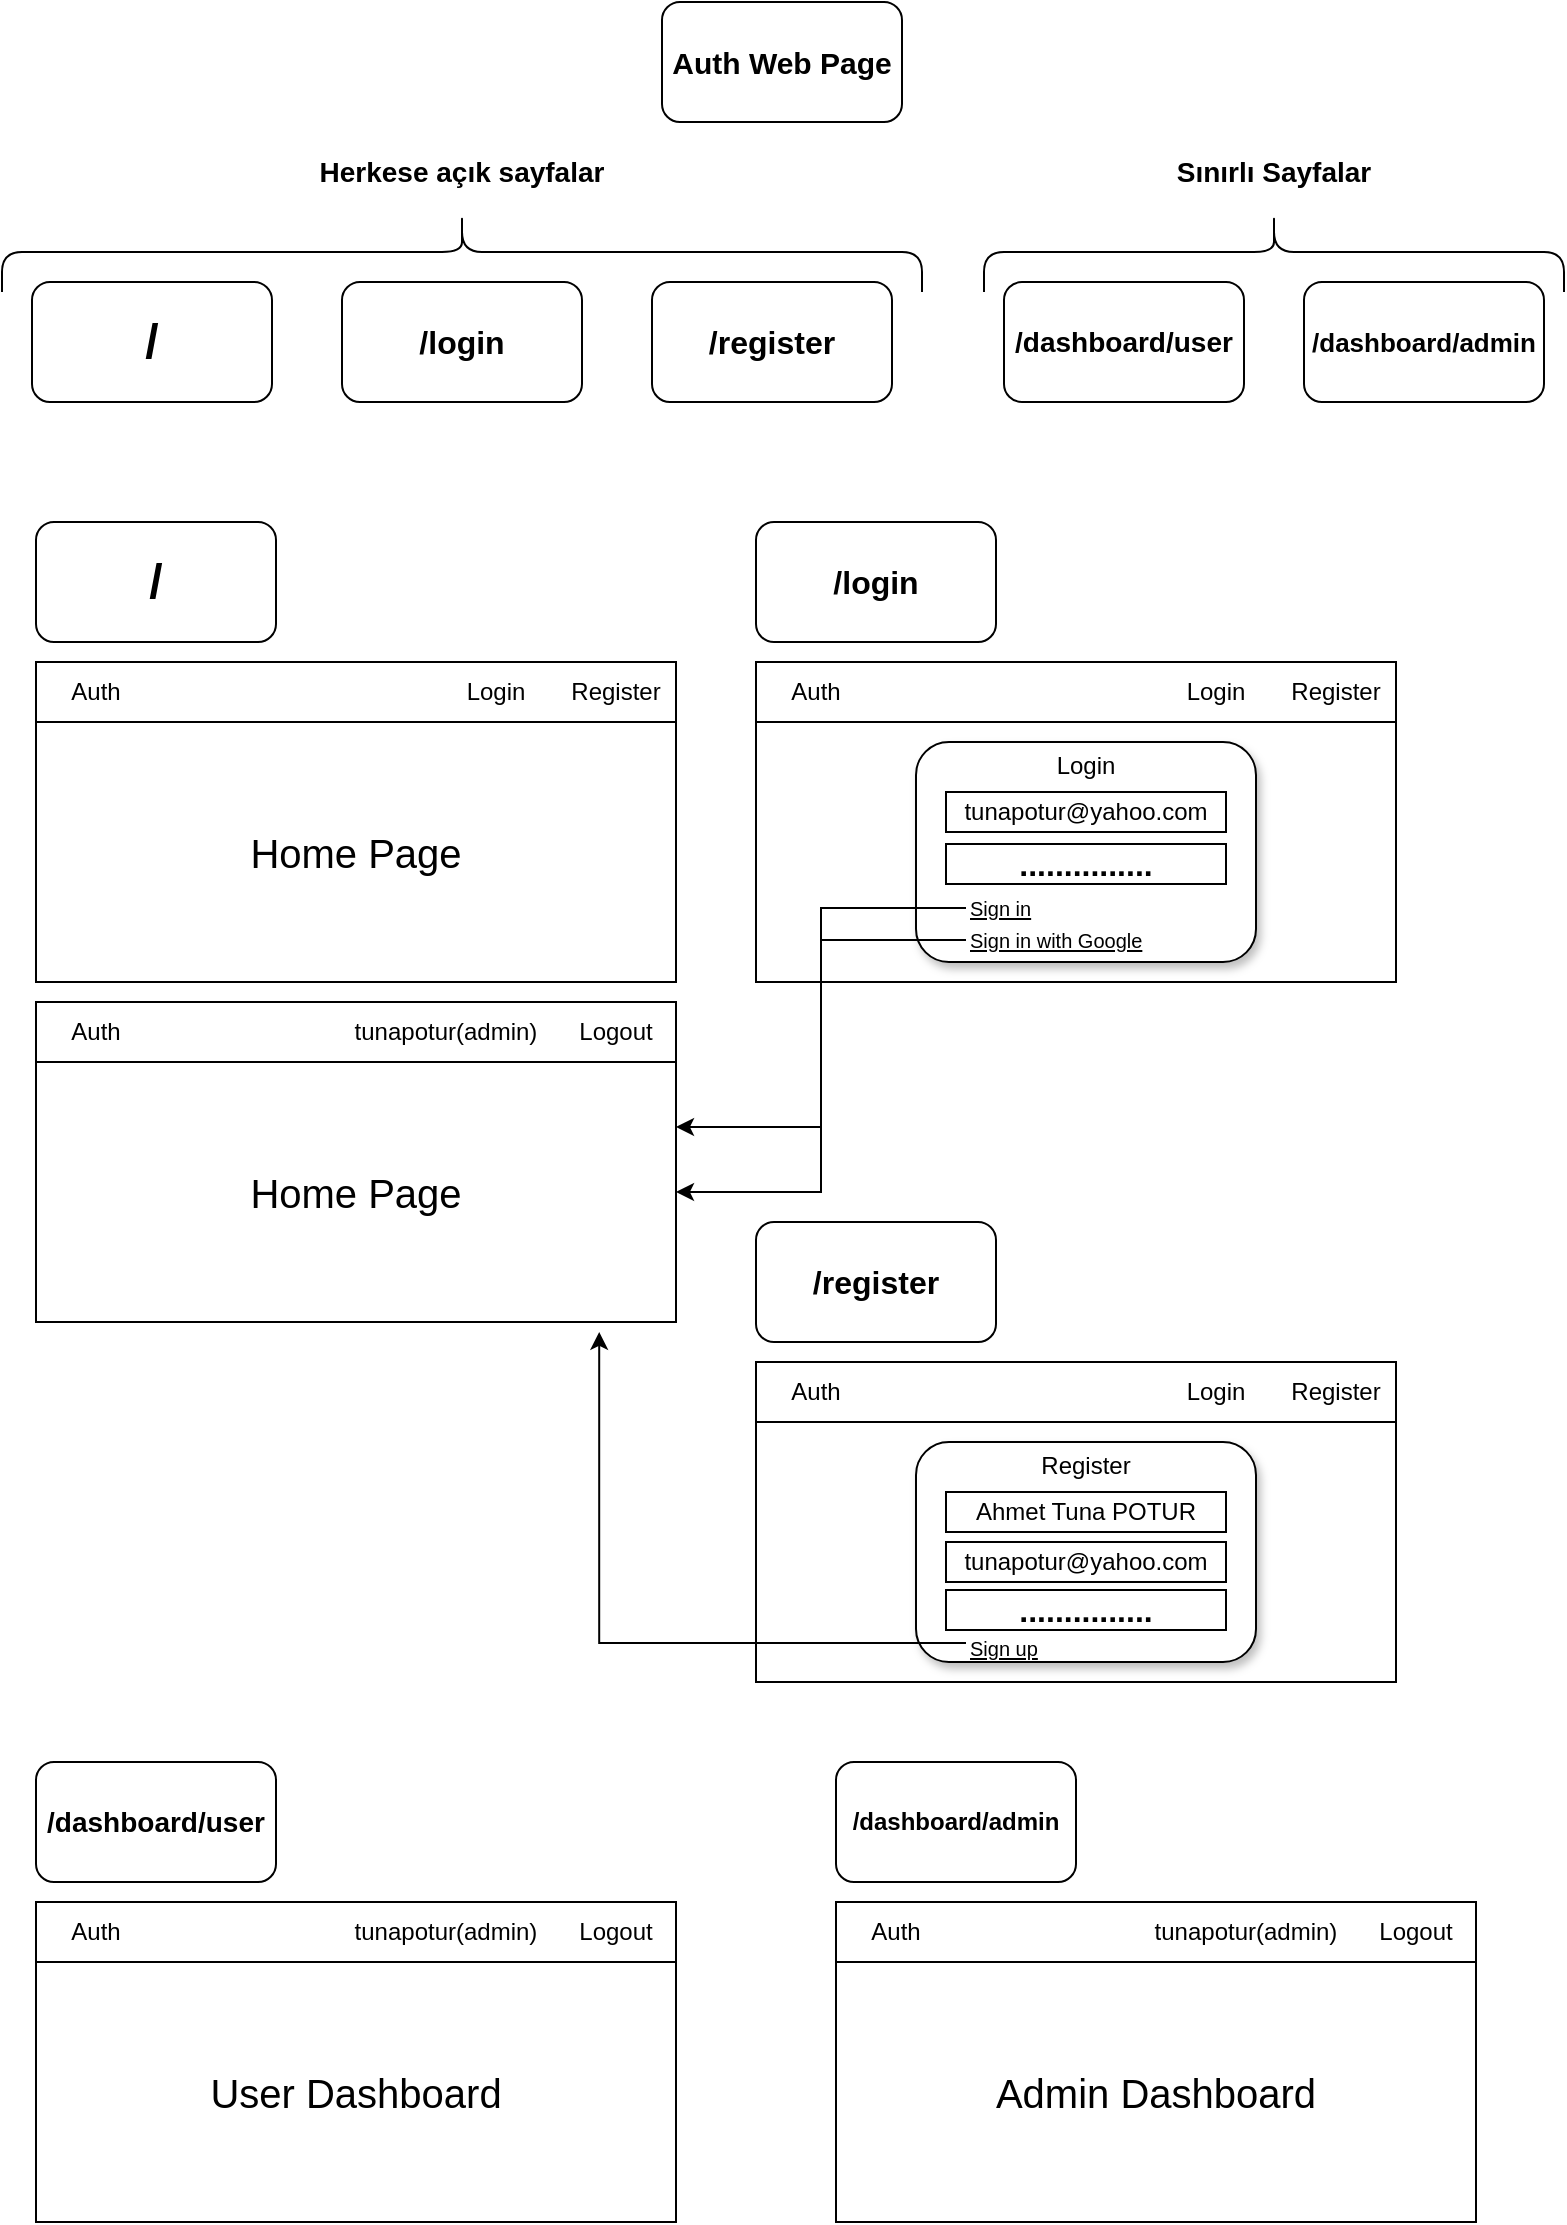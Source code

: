 <mxfile version="22.1.16" type="device">
  <diagram name="Sayfa -1" id="1ImJAHQWPhRdcTYtZyvj">
    <mxGraphModel dx="1230" dy="898" grid="1" gridSize="10" guides="1" tooltips="1" connect="1" arrows="1" fold="1" page="1" pageScale="1" pageWidth="827" pageHeight="1169" math="0" shadow="0">
      <root>
        <mxCell id="0" />
        <mxCell id="1" parent="0" />
        <mxCell id="h4Z7qwtgpss5aSs0_x4U-1" value="Auth Web Page" style="rounded=1;whiteSpace=wrap;html=1;fontSize=15;fontStyle=1" vertex="1" parent="1">
          <mxGeometry x="353" y="40" width="120" height="60" as="geometry" />
        </mxCell>
        <mxCell id="h4Z7qwtgpss5aSs0_x4U-22" value="" style="group" vertex="1" connectable="0" parent="1">
          <mxGeometry x="23" y="145" width="460" height="95.0" as="geometry" />
        </mxCell>
        <mxCell id="h4Z7qwtgpss5aSs0_x4U-17" value="" style="shape=curlyBracket;whiteSpace=wrap;html=1;rounded=1;labelPosition=left;verticalLabelPosition=middle;align=right;verticalAlign=middle;rotation=90;" vertex="1" parent="h4Z7qwtgpss5aSs0_x4U-22">
          <mxGeometry x="210" y="-210" width="40" height="460" as="geometry" />
        </mxCell>
        <mxCell id="h4Z7qwtgpss5aSs0_x4U-20" value="" style="group" vertex="1" connectable="0" parent="h4Z7qwtgpss5aSs0_x4U-22">
          <mxGeometry x="15" y="35.0" width="430" height="60" as="geometry" />
        </mxCell>
        <mxCell id="h4Z7qwtgpss5aSs0_x4U-2" value="/" style="whiteSpace=wrap;html=1;rounded=1;fontSize=24;fontStyle=1" vertex="1" parent="h4Z7qwtgpss5aSs0_x4U-20">
          <mxGeometry width="120" height="60" as="geometry" />
        </mxCell>
        <mxCell id="h4Z7qwtgpss5aSs0_x4U-4" value="/register" style="whiteSpace=wrap;html=1;rounded=1;fontSize=16;fontStyle=1" vertex="1" parent="h4Z7qwtgpss5aSs0_x4U-20">
          <mxGeometry x="310" width="120" height="60" as="geometry" />
        </mxCell>
        <mxCell id="h4Z7qwtgpss5aSs0_x4U-9" value="/login" style="whiteSpace=wrap;html=1;rounded=1;fontSize=16;fontStyle=1" vertex="1" parent="h4Z7qwtgpss5aSs0_x4U-20">
          <mxGeometry x="155" width="120" height="60" as="geometry" />
        </mxCell>
        <mxCell id="h4Z7qwtgpss5aSs0_x4U-23" value="" style="group" vertex="1" connectable="0" parent="1">
          <mxGeometry x="514" y="145" width="290" height="95" as="geometry" />
        </mxCell>
        <mxCell id="h4Z7qwtgpss5aSs0_x4U-19" value="" style="shape=curlyBracket;whiteSpace=wrap;html=1;rounded=1;labelPosition=left;verticalLabelPosition=middle;align=right;verticalAlign=middle;rotation=90;" vertex="1" parent="h4Z7qwtgpss5aSs0_x4U-23">
          <mxGeometry x="125" y="-125" width="40" height="290" as="geometry" />
        </mxCell>
        <mxCell id="h4Z7qwtgpss5aSs0_x4U-21" value="" style="group" vertex="1" connectable="0" parent="h4Z7qwtgpss5aSs0_x4U-23">
          <mxGeometry x="10" y="35" width="270" height="60" as="geometry" />
        </mxCell>
        <mxCell id="h4Z7qwtgpss5aSs0_x4U-7" value="/dashboard/user" style="whiteSpace=wrap;html=1;rounded=1;fontSize=14;fontStyle=1" vertex="1" parent="h4Z7qwtgpss5aSs0_x4U-21">
          <mxGeometry width="120" height="60" as="geometry" />
        </mxCell>
        <mxCell id="h4Z7qwtgpss5aSs0_x4U-13" value="/dashboard/admin" style="whiteSpace=wrap;html=1;rounded=1;fontSize=13;fontStyle=1" vertex="1" parent="h4Z7qwtgpss5aSs0_x4U-21">
          <mxGeometry x="150" width="120" height="60" as="geometry" />
        </mxCell>
        <mxCell id="h4Z7qwtgpss5aSs0_x4U-24" value="Herkese açık sayfalar" style="text;html=1;strokeColor=none;fillColor=none;align=center;verticalAlign=middle;whiteSpace=wrap;rounded=0;fontStyle=1;fontSize=14;" vertex="1" parent="1">
          <mxGeometry x="167" y="110" width="172" height="30" as="geometry" />
        </mxCell>
        <mxCell id="h4Z7qwtgpss5aSs0_x4U-25" value="Sınırlı Sayfalar" style="text;html=1;strokeColor=none;fillColor=none;align=center;verticalAlign=middle;whiteSpace=wrap;rounded=0;fontStyle=1;fontSize=14;" vertex="1" parent="1">
          <mxGeometry x="573" y="110" width="172" height="30" as="geometry" />
        </mxCell>
        <mxCell id="h4Z7qwtgpss5aSs0_x4U-37" value="" style="group" vertex="1" connectable="0" parent="1">
          <mxGeometry x="40" y="370" width="320" height="160" as="geometry" />
        </mxCell>
        <mxCell id="h4Z7qwtgpss5aSs0_x4U-34" value="" style="rounded=0;whiteSpace=wrap;html=1;fillColor=default;" vertex="1" parent="h4Z7qwtgpss5aSs0_x4U-37">
          <mxGeometry width="320" height="30" as="geometry" />
        </mxCell>
        <mxCell id="h4Z7qwtgpss5aSs0_x4U-29" value="Auth" style="text;html=1;strokeColor=none;fillColor=none;align=center;verticalAlign=middle;whiteSpace=wrap;rounded=0;" vertex="1" parent="h4Z7qwtgpss5aSs0_x4U-37">
          <mxGeometry width="60" height="30" as="geometry" />
        </mxCell>
        <mxCell id="h4Z7qwtgpss5aSs0_x4U-30" value="Login" style="text;html=1;strokeColor=none;fillColor=none;align=center;verticalAlign=middle;whiteSpace=wrap;rounded=0;" vertex="1" parent="h4Z7qwtgpss5aSs0_x4U-37">
          <mxGeometry x="200" width="60" height="30" as="geometry" />
        </mxCell>
        <mxCell id="h4Z7qwtgpss5aSs0_x4U-32" value="Register" style="text;html=1;strokeColor=none;fillColor=none;align=center;verticalAlign=middle;whiteSpace=wrap;rounded=0;" vertex="1" parent="h4Z7qwtgpss5aSs0_x4U-37">
          <mxGeometry x="260" width="60" height="30" as="geometry" />
        </mxCell>
        <mxCell id="h4Z7qwtgpss5aSs0_x4U-36" value="&lt;font style=&quot;font-size: 20px;&quot;&gt;Home Page&lt;/font&gt;" style="rounded=0;whiteSpace=wrap;html=1;" vertex="1" parent="h4Z7qwtgpss5aSs0_x4U-37">
          <mxGeometry y="30" width="320" height="130" as="geometry" />
        </mxCell>
        <mxCell id="h4Z7qwtgpss5aSs0_x4U-38" value="" style="group" vertex="1" connectable="0" parent="1">
          <mxGeometry x="40" y="540" width="320" height="160" as="geometry" />
        </mxCell>
        <mxCell id="h4Z7qwtgpss5aSs0_x4U-39" value="" style="rounded=0;whiteSpace=wrap;html=1;fillColor=default;" vertex="1" parent="h4Z7qwtgpss5aSs0_x4U-38">
          <mxGeometry width="320" height="30" as="geometry" />
        </mxCell>
        <mxCell id="h4Z7qwtgpss5aSs0_x4U-40" value="Auth" style="text;html=1;strokeColor=none;fillColor=none;align=center;verticalAlign=middle;whiteSpace=wrap;rounded=0;" vertex="1" parent="h4Z7qwtgpss5aSs0_x4U-38">
          <mxGeometry width="60" height="30" as="geometry" />
        </mxCell>
        <mxCell id="h4Z7qwtgpss5aSs0_x4U-41" value="tunapotur(admin)" style="text;html=1;strokeColor=none;fillColor=none;align=center;verticalAlign=middle;whiteSpace=wrap;rounded=0;" vertex="1" parent="h4Z7qwtgpss5aSs0_x4U-38">
          <mxGeometry x="150" width="110" height="30" as="geometry" />
        </mxCell>
        <mxCell id="h4Z7qwtgpss5aSs0_x4U-42" value="Logout" style="text;html=1;strokeColor=none;fillColor=none;align=center;verticalAlign=middle;whiteSpace=wrap;rounded=0;" vertex="1" parent="h4Z7qwtgpss5aSs0_x4U-38">
          <mxGeometry x="260" width="60" height="30" as="geometry" />
        </mxCell>
        <mxCell id="h4Z7qwtgpss5aSs0_x4U-43" value="&lt;font style=&quot;font-size: 20px;&quot;&gt;Home Page&lt;/font&gt;" style="rounded=0;whiteSpace=wrap;html=1;" vertex="1" parent="h4Z7qwtgpss5aSs0_x4U-38">
          <mxGeometry y="30" width="320" height="130" as="geometry" />
        </mxCell>
        <mxCell id="h4Z7qwtgpss5aSs0_x4U-47" value="/" style="whiteSpace=wrap;html=1;rounded=1;fontSize=24;fontStyle=1" vertex="1" parent="1">
          <mxGeometry x="40" y="300" width="120" height="60" as="geometry" />
        </mxCell>
        <mxCell id="h4Z7qwtgpss5aSs0_x4U-48" value="/register" style="whiteSpace=wrap;html=1;rounded=1;fontSize=16;fontStyle=1" vertex="1" parent="1">
          <mxGeometry x="400" y="650" width="120" height="60" as="geometry" />
        </mxCell>
        <mxCell id="h4Z7qwtgpss5aSs0_x4U-49" value="/login" style="whiteSpace=wrap;html=1;rounded=1;fontSize=16;fontStyle=1" vertex="1" parent="1">
          <mxGeometry x="400" y="300" width="120" height="60" as="geometry" />
        </mxCell>
        <mxCell id="h4Z7qwtgpss5aSs0_x4U-50" value="" style="group" vertex="1" connectable="0" parent="1">
          <mxGeometry x="400" y="370" width="320" height="170" as="geometry" />
        </mxCell>
        <mxCell id="h4Z7qwtgpss5aSs0_x4U-51" value="" style="rounded=0;whiteSpace=wrap;html=1;fillColor=default;" vertex="1" parent="h4Z7qwtgpss5aSs0_x4U-50">
          <mxGeometry width="320" height="30" as="geometry" />
        </mxCell>
        <mxCell id="h4Z7qwtgpss5aSs0_x4U-52" value="Auth" style="text;html=1;strokeColor=none;fillColor=none;align=center;verticalAlign=middle;whiteSpace=wrap;rounded=0;" vertex="1" parent="h4Z7qwtgpss5aSs0_x4U-50">
          <mxGeometry width="60" height="30" as="geometry" />
        </mxCell>
        <mxCell id="h4Z7qwtgpss5aSs0_x4U-53" value="Login" style="text;html=1;strokeColor=none;fillColor=none;align=center;verticalAlign=middle;whiteSpace=wrap;rounded=0;" vertex="1" parent="h4Z7qwtgpss5aSs0_x4U-50">
          <mxGeometry x="200" width="60" height="30" as="geometry" />
        </mxCell>
        <mxCell id="h4Z7qwtgpss5aSs0_x4U-54" value="Register" style="text;html=1;strokeColor=none;fillColor=none;align=center;verticalAlign=middle;whiteSpace=wrap;rounded=0;" vertex="1" parent="h4Z7qwtgpss5aSs0_x4U-50">
          <mxGeometry x="260" width="60" height="30" as="geometry" />
        </mxCell>
        <mxCell id="h4Z7qwtgpss5aSs0_x4U-55" value="" style="rounded=0;whiteSpace=wrap;html=1;" vertex="1" parent="h4Z7qwtgpss5aSs0_x4U-50">
          <mxGeometry y="30" width="320" height="130" as="geometry" />
        </mxCell>
        <mxCell id="h4Z7qwtgpss5aSs0_x4U-66" value="" style="group" vertex="1" connectable="0" parent="h4Z7qwtgpss5aSs0_x4U-50">
          <mxGeometry x="80" y="40" width="170" height="110" as="geometry" />
        </mxCell>
        <mxCell id="h4Z7qwtgpss5aSs0_x4U-56" value="" style="rounded=1;whiteSpace=wrap;html=1;shadow=1;" vertex="1" parent="h4Z7qwtgpss5aSs0_x4U-66">
          <mxGeometry width="170" height="110" as="geometry" />
        </mxCell>
        <mxCell id="h4Z7qwtgpss5aSs0_x4U-57" value="tunapotur@yahoo.com" style="rounded=0;whiteSpace=wrap;html=1;" vertex="1" parent="h4Z7qwtgpss5aSs0_x4U-66">
          <mxGeometry x="15" y="25" width="140" height="20" as="geometry" />
        </mxCell>
        <mxCell id="h4Z7qwtgpss5aSs0_x4U-59" value="&lt;b&gt;&lt;font style=&quot;font-size: 16px;&quot;&gt;...............&lt;/font&gt;&lt;/b&gt;" style="rounded=0;whiteSpace=wrap;html=1;" vertex="1" parent="h4Z7qwtgpss5aSs0_x4U-66">
          <mxGeometry x="15" y="51" width="140" height="20" as="geometry" />
        </mxCell>
        <mxCell id="h4Z7qwtgpss5aSs0_x4U-58" value="Login" style="text;html=1;strokeColor=none;fillColor=none;align=center;verticalAlign=middle;whiteSpace=wrap;rounded=0;" vertex="1" parent="h4Z7qwtgpss5aSs0_x4U-66">
          <mxGeometry x="55" y="2" width="60" height="20" as="geometry" />
        </mxCell>
        <mxCell id="h4Z7qwtgpss5aSs0_x4U-63" value="Sign in" style="text;html=1;strokeColor=none;fillColor=none;align=left;verticalAlign=middle;whiteSpace=wrap;rounded=0;fontSize=10;fontStyle=4" vertex="1" parent="h4Z7qwtgpss5aSs0_x4U-66">
          <mxGeometry x="25" y="78" width="60" height="10" as="geometry" />
        </mxCell>
        <mxCell id="h4Z7qwtgpss5aSs0_x4U-64" value="Sign in with Google" style="text;html=1;strokeColor=none;fillColor=none;align=left;verticalAlign=middle;whiteSpace=wrap;rounded=0;fontSize=10;fontStyle=4" vertex="1" parent="h4Z7qwtgpss5aSs0_x4U-66">
          <mxGeometry x="25" y="94" width="99" height="10" as="geometry" />
        </mxCell>
        <mxCell id="h4Z7qwtgpss5aSs0_x4U-67" style="edgeStyle=orthogonalEdgeStyle;rounded=0;orthogonalLoop=1;jettySize=auto;html=1;exitX=0;exitY=0.5;exitDx=0;exitDy=0;entryX=1;entryY=0.25;entryDx=0;entryDy=0;" edge="1" parent="1" source="h4Z7qwtgpss5aSs0_x4U-63" target="h4Z7qwtgpss5aSs0_x4U-43">
          <mxGeometry relative="1" as="geometry" />
        </mxCell>
        <mxCell id="h4Z7qwtgpss5aSs0_x4U-68" style="edgeStyle=orthogonalEdgeStyle;rounded=0;orthogonalLoop=1;jettySize=auto;html=1;entryX=1;entryY=0.5;entryDx=0;entryDy=0;" edge="1" parent="1" source="h4Z7qwtgpss5aSs0_x4U-64" target="h4Z7qwtgpss5aSs0_x4U-43">
          <mxGeometry relative="1" as="geometry" />
        </mxCell>
        <mxCell id="h4Z7qwtgpss5aSs0_x4U-69" value="" style="group" vertex="1" connectable="0" parent="1">
          <mxGeometry x="400" y="720" width="320" height="170" as="geometry" />
        </mxCell>
        <mxCell id="h4Z7qwtgpss5aSs0_x4U-70" value="" style="rounded=0;whiteSpace=wrap;html=1;fillColor=default;" vertex="1" parent="h4Z7qwtgpss5aSs0_x4U-69">
          <mxGeometry width="320" height="30" as="geometry" />
        </mxCell>
        <mxCell id="h4Z7qwtgpss5aSs0_x4U-71" value="Auth" style="text;html=1;strokeColor=none;fillColor=none;align=center;verticalAlign=middle;whiteSpace=wrap;rounded=0;" vertex="1" parent="h4Z7qwtgpss5aSs0_x4U-69">
          <mxGeometry width="60" height="30" as="geometry" />
        </mxCell>
        <mxCell id="h4Z7qwtgpss5aSs0_x4U-72" value="Login" style="text;html=1;strokeColor=none;fillColor=none;align=center;verticalAlign=middle;whiteSpace=wrap;rounded=0;" vertex="1" parent="h4Z7qwtgpss5aSs0_x4U-69">
          <mxGeometry x="200" width="60" height="30" as="geometry" />
        </mxCell>
        <mxCell id="h4Z7qwtgpss5aSs0_x4U-73" value="Register" style="text;html=1;strokeColor=none;fillColor=none;align=center;verticalAlign=middle;whiteSpace=wrap;rounded=0;" vertex="1" parent="h4Z7qwtgpss5aSs0_x4U-69">
          <mxGeometry x="260" width="60" height="30" as="geometry" />
        </mxCell>
        <mxCell id="h4Z7qwtgpss5aSs0_x4U-74" value="" style="rounded=0;whiteSpace=wrap;html=1;" vertex="1" parent="h4Z7qwtgpss5aSs0_x4U-69">
          <mxGeometry y="30" width="320" height="130" as="geometry" />
        </mxCell>
        <mxCell id="h4Z7qwtgpss5aSs0_x4U-75" value="" style="group" vertex="1" connectable="0" parent="h4Z7qwtgpss5aSs0_x4U-69">
          <mxGeometry x="80" y="40" width="170" height="110" as="geometry" />
        </mxCell>
        <mxCell id="h4Z7qwtgpss5aSs0_x4U-76" value="" style="rounded=1;whiteSpace=wrap;html=1;shadow=1;" vertex="1" parent="h4Z7qwtgpss5aSs0_x4U-75">
          <mxGeometry width="170" height="110" as="geometry" />
        </mxCell>
        <mxCell id="h4Z7qwtgpss5aSs0_x4U-77" value="Ahmet Tuna POTUR" style="rounded=0;whiteSpace=wrap;html=1;" vertex="1" parent="h4Z7qwtgpss5aSs0_x4U-75">
          <mxGeometry x="15" y="25" width="140" height="20" as="geometry" />
        </mxCell>
        <mxCell id="h4Z7qwtgpss5aSs0_x4U-78" value="&lt;b&gt;&lt;font style=&quot;font-size: 16px;&quot;&gt;...............&lt;/font&gt;&lt;/b&gt;" style="rounded=0;whiteSpace=wrap;html=1;" vertex="1" parent="h4Z7qwtgpss5aSs0_x4U-75">
          <mxGeometry x="15" y="74" width="140" height="20" as="geometry" />
        </mxCell>
        <mxCell id="h4Z7qwtgpss5aSs0_x4U-79" value="Register" style="text;html=1;strokeColor=none;fillColor=none;align=center;verticalAlign=middle;whiteSpace=wrap;rounded=0;" vertex="1" parent="h4Z7qwtgpss5aSs0_x4U-75">
          <mxGeometry x="55" y="2" width="60" height="20" as="geometry" />
        </mxCell>
        <mxCell id="h4Z7qwtgpss5aSs0_x4U-80" value="Sign up" style="text;html=1;strokeColor=none;fillColor=none;align=left;verticalAlign=middle;whiteSpace=wrap;rounded=0;fontSize=10;fontStyle=4" vertex="1" parent="h4Z7qwtgpss5aSs0_x4U-75">
          <mxGeometry x="25" y="98" width="60" height="10" as="geometry" />
        </mxCell>
        <mxCell id="h4Z7qwtgpss5aSs0_x4U-82" value="tunapotur@yahoo.com" style="rounded=0;whiteSpace=wrap;html=1;" vertex="1" parent="h4Z7qwtgpss5aSs0_x4U-75">
          <mxGeometry x="15" y="50" width="140" height="20" as="geometry" />
        </mxCell>
        <mxCell id="h4Z7qwtgpss5aSs0_x4U-83" style="edgeStyle=orthogonalEdgeStyle;rounded=0;orthogonalLoop=1;jettySize=auto;html=1;exitX=0;exitY=0.25;exitDx=0;exitDy=0;entryX=0.88;entryY=1.038;entryDx=0;entryDy=0;entryPerimeter=0;" edge="1" parent="1" source="h4Z7qwtgpss5aSs0_x4U-80" target="h4Z7qwtgpss5aSs0_x4U-43">
          <mxGeometry relative="1" as="geometry" />
        </mxCell>
        <mxCell id="h4Z7qwtgpss5aSs0_x4U-84" value="" style="group;verticalAlign=top;" vertex="1" connectable="0" parent="1">
          <mxGeometry x="40" y="990" width="320" height="160" as="geometry" />
        </mxCell>
        <mxCell id="h4Z7qwtgpss5aSs0_x4U-85" value="" style="rounded=0;whiteSpace=wrap;html=1;fillColor=default;" vertex="1" parent="h4Z7qwtgpss5aSs0_x4U-84">
          <mxGeometry width="320" height="30" as="geometry" />
        </mxCell>
        <mxCell id="h4Z7qwtgpss5aSs0_x4U-86" value="Auth" style="text;html=1;strokeColor=none;fillColor=none;align=center;verticalAlign=middle;whiteSpace=wrap;rounded=0;" vertex="1" parent="h4Z7qwtgpss5aSs0_x4U-84">
          <mxGeometry width="60" height="30" as="geometry" />
        </mxCell>
        <mxCell id="h4Z7qwtgpss5aSs0_x4U-87" value="tunapotur(admin)" style="text;html=1;strokeColor=none;fillColor=none;align=center;verticalAlign=middle;whiteSpace=wrap;rounded=0;" vertex="1" parent="h4Z7qwtgpss5aSs0_x4U-84">
          <mxGeometry x="150" width="110" height="30" as="geometry" />
        </mxCell>
        <mxCell id="h4Z7qwtgpss5aSs0_x4U-88" value="Logout" style="text;html=1;strokeColor=none;fillColor=none;align=center;verticalAlign=middle;whiteSpace=wrap;rounded=0;" vertex="1" parent="h4Z7qwtgpss5aSs0_x4U-84">
          <mxGeometry x="260" width="60" height="30" as="geometry" />
        </mxCell>
        <mxCell id="h4Z7qwtgpss5aSs0_x4U-89" value="&lt;font style=&quot;font-size: 20px;&quot;&gt;User Dashboard&lt;/font&gt;" style="rounded=0;whiteSpace=wrap;html=1;" vertex="1" parent="h4Z7qwtgpss5aSs0_x4U-84">
          <mxGeometry y="30" width="320" height="130" as="geometry" />
        </mxCell>
        <mxCell id="h4Z7qwtgpss5aSs0_x4U-90" value="/dashboard/user" style="whiteSpace=wrap;html=1;rounded=1;fontSize=14;fontStyle=1" vertex="1" parent="1">
          <mxGeometry x="40" y="920" width="120" height="60" as="geometry" />
        </mxCell>
        <mxCell id="h4Z7qwtgpss5aSs0_x4U-91" value="/dashboard/admin" style="whiteSpace=wrap;html=1;rounded=1;fontSize=12;fontStyle=1" vertex="1" parent="1">
          <mxGeometry x="440" y="920" width="120" height="60" as="geometry" />
        </mxCell>
        <mxCell id="h4Z7qwtgpss5aSs0_x4U-92" value="" style="group;verticalAlign=top;" vertex="1" connectable="0" parent="1">
          <mxGeometry x="440" y="990" width="320" height="160" as="geometry" />
        </mxCell>
        <mxCell id="h4Z7qwtgpss5aSs0_x4U-93" value="" style="rounded=0;whiteSpace=wrap;html=1;fillColor=default;" vertex="1" parent="h4Z7qwtgpss5aSs0_x4U-92">
          <mxGeometry width="320" height="30" as="geometry" />
        </mxCell>
        <mxCell id="h4Z7qwtgpss5aSs0_x4U-94" value="Auth" style="text;html=1;strokeColor=none;fillColor=none;align=center;verticalAlign=middle;whiteSpace=wrap;rounded=0;" vertex="1" parent="h4Z7qwtgpss5aSs0_x4U-92">
          <mxGeometry width="60" height="30" as="geometry" />
        </mxCell>
        <mxCell id="h4Z7qwtgpss5aSs0_x4U-95" value="tunapotur(admin)" style="text;html=1;strokeColor=none;fillColor=none;align=center;verticalAlign=middle;whiteSpace=wrap;rounded=0;" vertex="1" parent="h4Z7qwtgpss5aSs0_x4U-92">
          <mxGeometry x="150" width="110" height="30" as="geometry" />
        </mxCell>
        <mxCell id="h4Z7qwtgpss5aSs0_x4U-96" value="Logout" style="text;html=1;strokeColor=none;fillColor=none;align=center;verticalAlign=middle;whiteSpace=wrap;rounded=0;" vertex="1" parent="h4Z7qwtgpss5aSs0_x4U-92">
          <mxGeometry x="260" width="60" height="30" as="geometry" />
        </mxCell>
        <mxCell id="h4Z7qwtgpss5aSs0_x4U-97" value="&lt;font style=&quot;font-size: 20px;&quot;&gt;Admin Dashboard&lt;/font&gt;" style="rounded=0;whiteSpace=wrap;html=1;" vertex="1" parent="h4Z7qwtgpss5aSs0_x4U-92">
          <mxGeometry y="30" width="320" height="130" as="geometry" />
        </mxCell>
      </root>
    </mxGraphModel>
  </diagram>
</mxfile>
